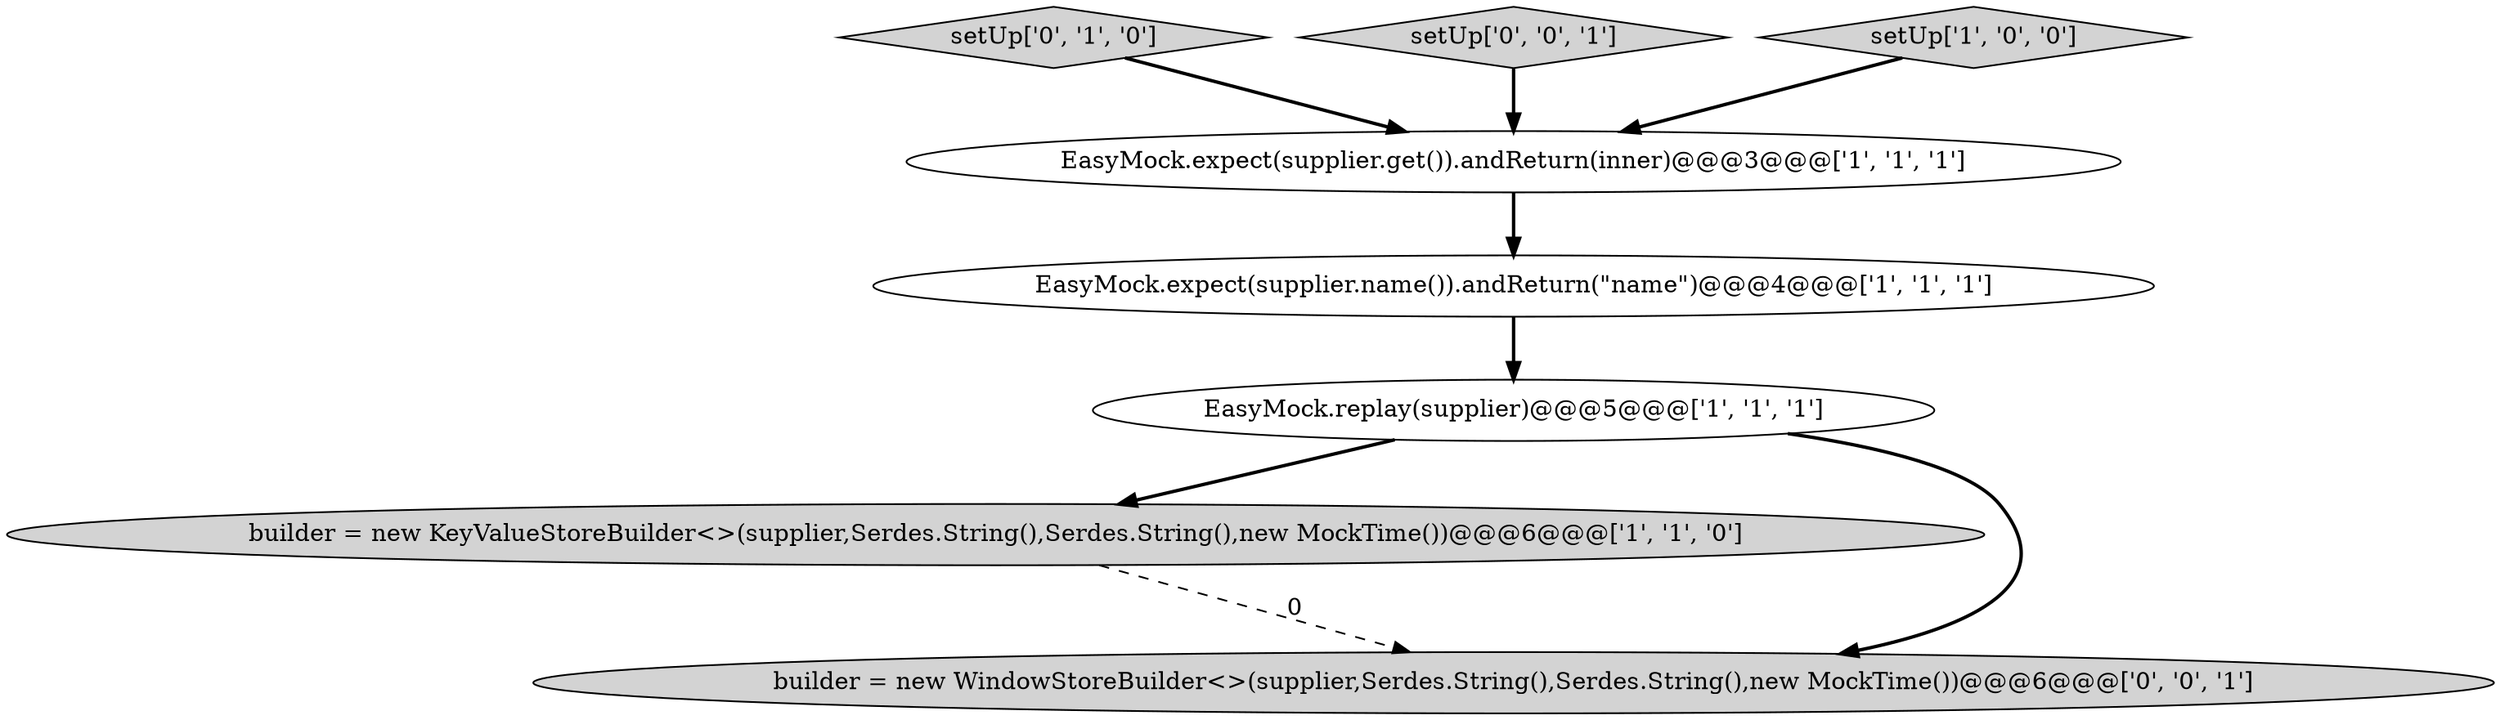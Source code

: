 digraph {
1 [style = filled, label = "builder = new KeyValueStoreBuilder<>(supplier,Serdes.String(),Serdes.String(),new MockTime())@@@6@@@['1', '1', '0']", fillcolor = lightgray, shape = ellipse image = "AAA0AAABBB1BBB"];
2 [style = filled, label = "EasyMock.expect(supplier.get()).andReturn(inner)@@@3@@@['1', '1', '1']", fillcolor = white, shape = ellipse image = "AAA0AAABBB1BBB"];
0 [style = filled, label = "EasyMock.expect(supplier.name()).andReturn(\"name\")@@@4@@@['1', '1', '1']", fillcolor = white, shape = ellipse image = "AAA0AAABBB1BBB"];
5 [style = filled, label = "setUp['0', '1', '0']", fillcolor = lightgray, shape = diamond image = "AAA0AAABBB2BBB"];
7 [style = filled, label = "builder = new WindowStoreBuilder<>(supplier,Serdes.String(),Serdes.String(),new MockTime())@@@6@@@['0', '0', '1']", fillcolor = lightgray, shape = ellipse image = "AAA0AAABBB3BBB"];
6 [style = filled, label = "setUp['0', '0', '1']", fillcolor = lightgray, shape = diamond image = "AAA0AAABBB3BBB"];
3 [style = filled, label = "setUp['1', '0', '0']", fillcolor = lightgray, shape = diamond image = "AAA0AAABBB1BBB"];
4 [style = filled, label = "EasyMock.replay(supplier)@@@5@@@['1', '1', '1']", fillcolor = white, shape = ellipse image = "AAA0AAABBB1BBB"];
5->2 [style = bold, label=""];
1->7 [style = dashed, label="0"];
2->0 [style = bold, label=""];
0->4 [style = bold, label=""];
4->7 [style = bold, label=""];
6->2 [style = bold, label=""];
3->2 [style = bold, label=""];
4->1 [style = bold, label=""];
}
